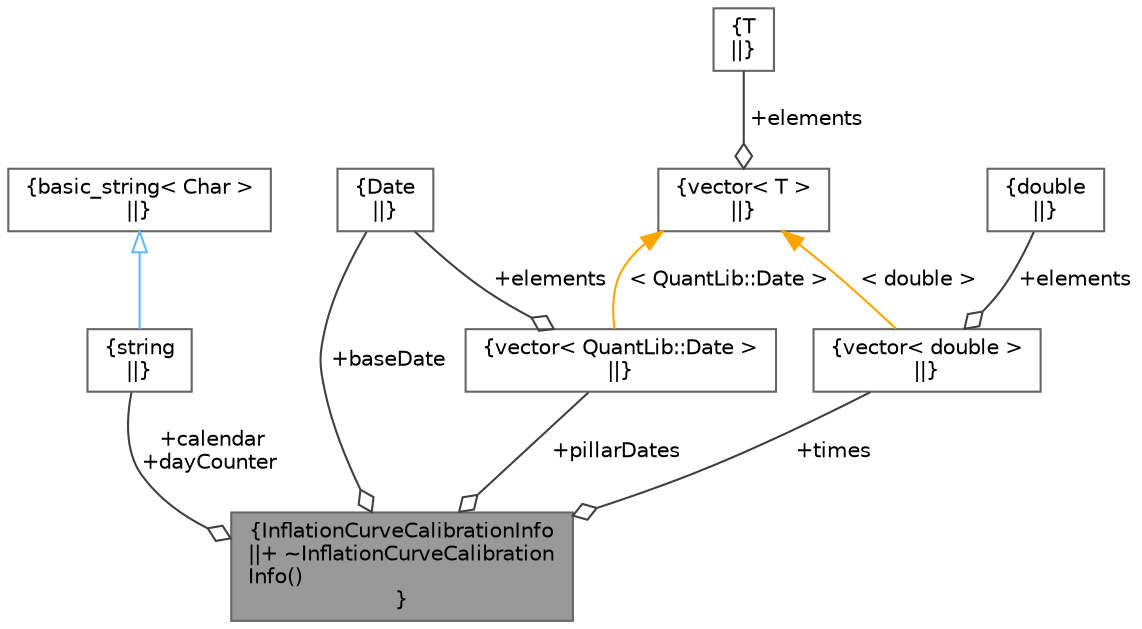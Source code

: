digraph "InflationCurveCalibrationInfo"
{
 // INTERACTIVE_SVG=YES
 // LATEX_PDF_SIZE
  bgcolor="transparent";
  edge [fontname=Helvetica,fontsize=10,labelfontname=Helvetica,labelfontsize=10];
  node [fontname=Helvetica,fontsize=10,shape=box,height=0.2,width=0.4];
  Node1 [label="{InflationCurveCalibrationInfo\n||+ ~InflationCurveCalibration\lInfo()\l}",height=0.2,width=0.4,color="gray40", fillcolor="grey60", style="filled", fontcolor="black",tooltip=" "];
  Node2 -> Node1 [color="grey25",style="solid",label=" +calendar\n+dayCounter" ,arrowhead="odiamond"];
  Node2 [label="{string\n||}",height=0.2,width=0.4,color="gray40", fillcolor="white", style="filled",tooltip=" "];
  Node3 -> Node2 [dir="back",color="steelblue1",style="solid",arrowtail="onormal"];
  Node3 [label="{basic_string\< Char \>\n||}",height=0.2,width=0.4,color="gray40", fillcolor="white", style="filled",tooltip=" "];
  Node4 -> Node1 [color="grey25",style="solid",label=" +baseDate" ,arrowhead="odiamond"];
  Node4 [label="{Date\n||}",height=0.2,width=0.4,color="gray40", fillcolor="white", style="filled",tooltip=" "];
  Node5 -> Node1 [color="grey25",style="solid",label=" +pillarDates" ,arrowhead="odiamond"];
  Node5 [label="{vector\< QuantLib::Date \>\n||}",height=0.2,width=0.4,color="gray40", fillcolor="white", style="filled",tooltip=" "];
  Node4 -> Node5 [color="grey25",style="solid",label=" +elements" ,arrowhead="odiamond"];
  Node6 -> Node5 [dir="back",color="orange",style="solid",label=" \< QuantLib::Date \>" ];
  Node6 [label="{vector\< T \>\n||}",height=0.2,width=0.4,color="gray40", fillcolor="white", style="filled",tooltip=" "];
  Node7 -> Node6 [color="grey25",style="solid",label=" +elements" ,arrowhead="odiamond"];
  Node7 [label="{T\n||}",height=0.2,width=0.4,color="gray40", fillcolor="white", style="filled",tooltip=" "];
  Node8 -> Node1 [color="grey25",style="solid",label=" +times" ,arrowhead="odiamond"];
  Node8 [label="{vector\< double \>\n||}",height=0.2,width=0.4,color="gray40", fillcolor="white", style="filled",tooltip=" "];
  Node9 -> Node8 [color="grey25",style="solid",label=" +elements" ,arrowhead="odiamond"];
  Node9 [label="{double\n||}",height=0.2,width=0.4,color="gray40", fillcolor="white", style="filled",tooltip=" "];
  Node6 -> Node8 [dir="back",color="orange",style="solid",label=" \< double \>" ];
}
